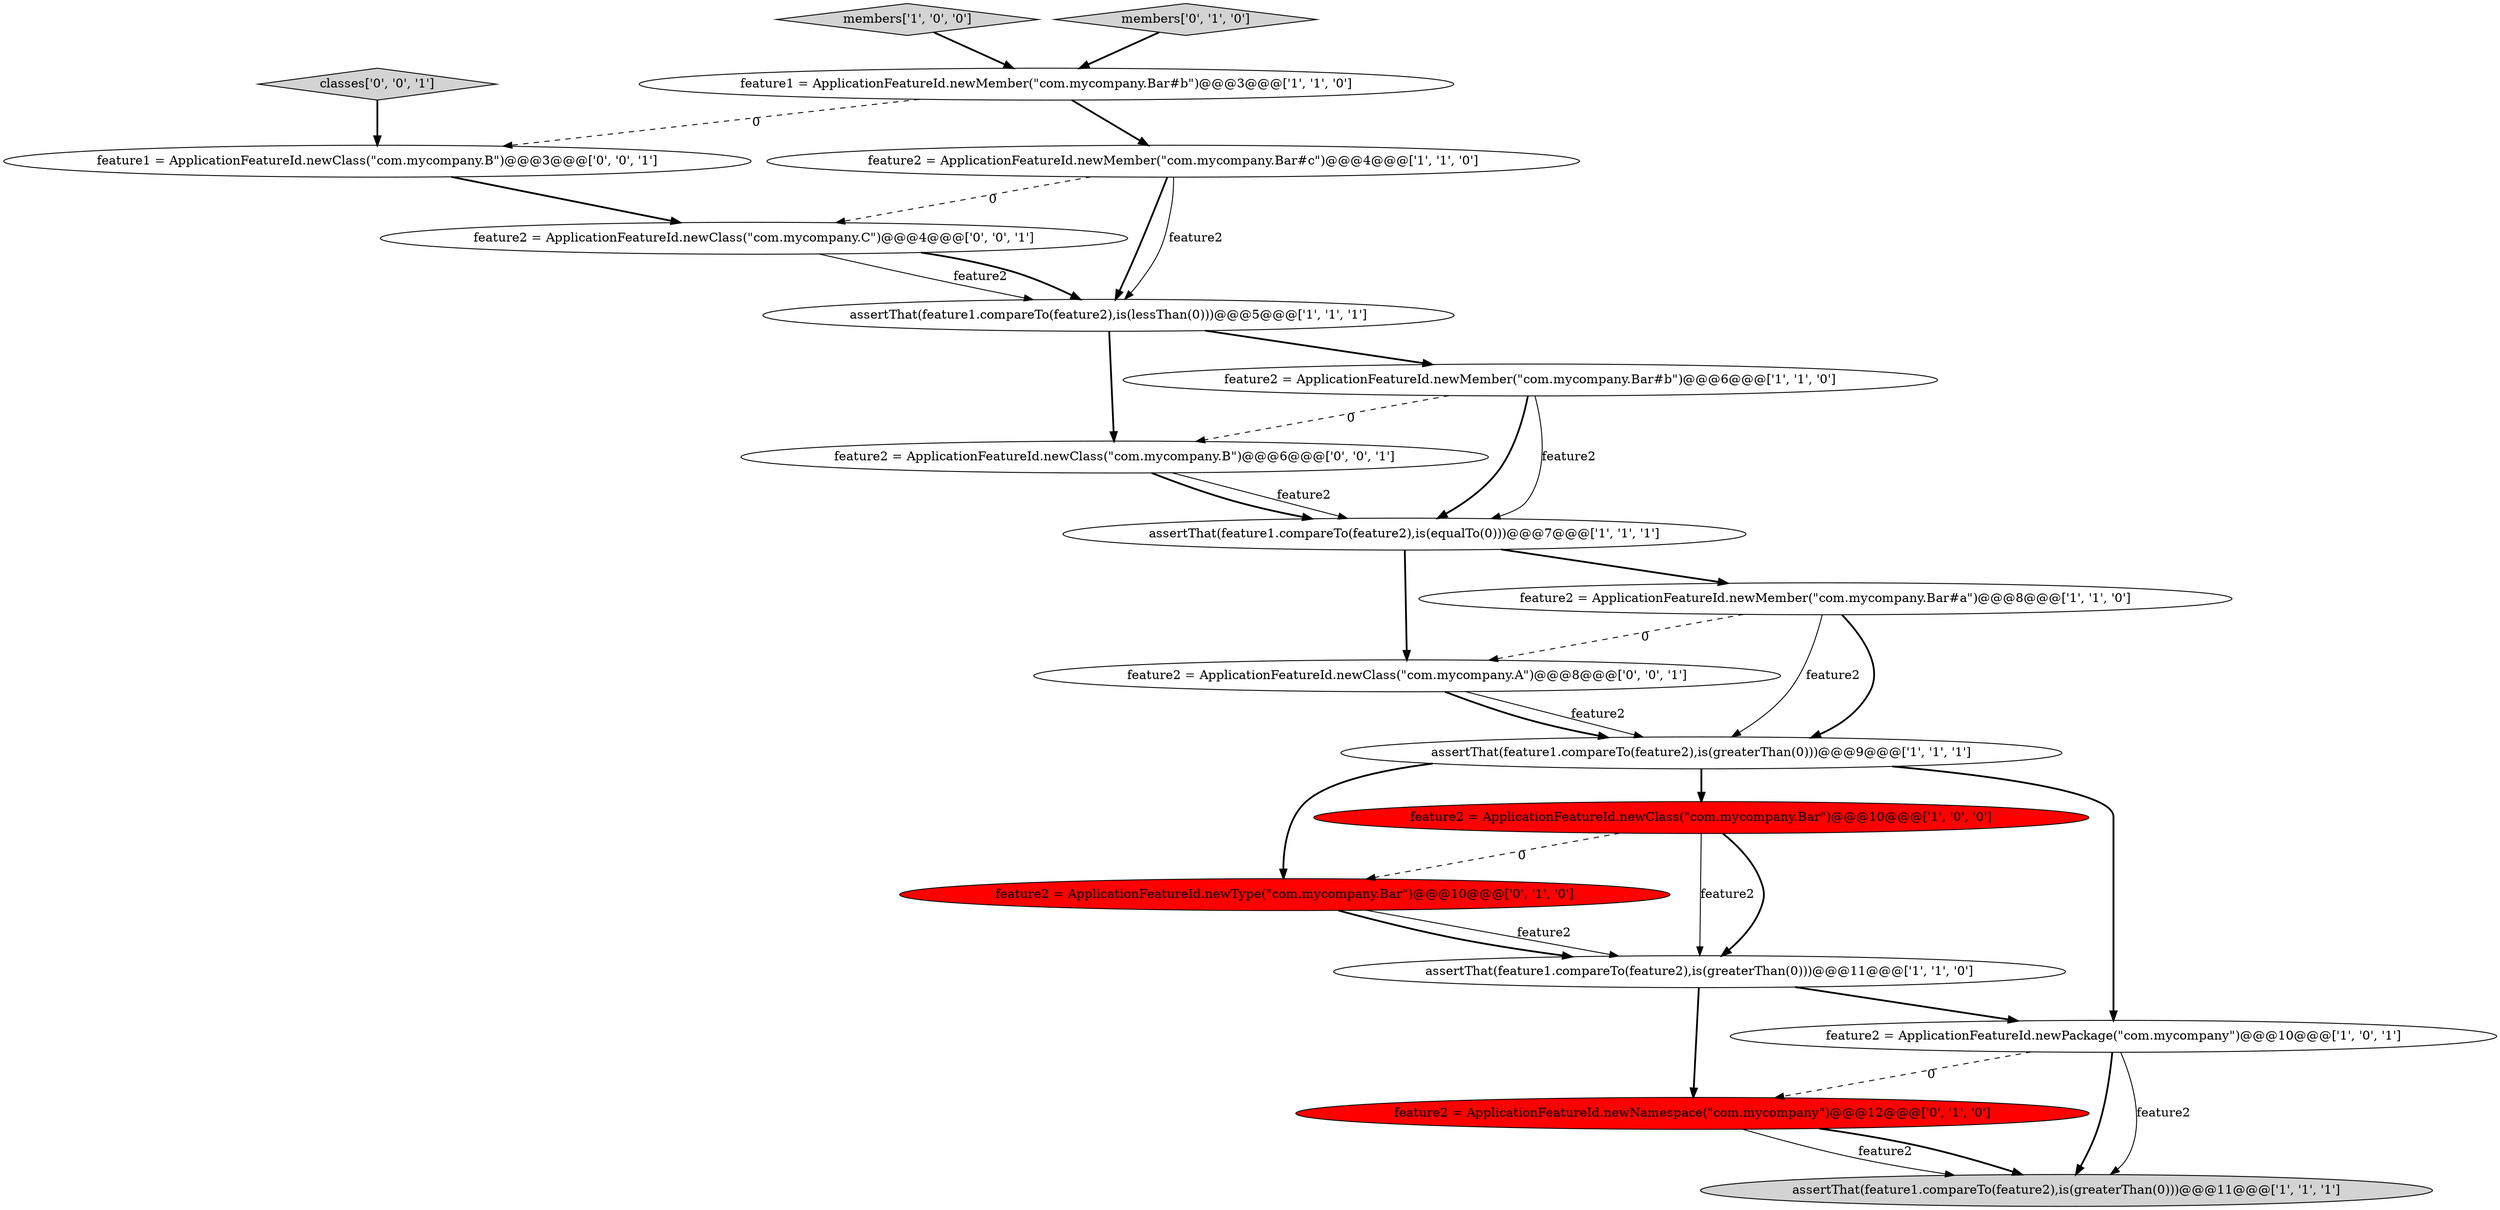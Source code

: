 digraph {
11 [style = filled, label = "members['1', '0', '0']", fillcolor = lightgray, shape = diamond image = "AAA0AAABBB1BBB"];
13 [style = filled, label = "feature2 = ApplicationFeatureId.newNamespace(\"com.mycompany\")@@@12@@@['0', '1', '0']", fillcolor = red, shape = ellipse image = "AAA1AAABBB2BBB"];
7 [style = filled, label = "assertThat(feature1.compareTo(feature2),is(greaterThan(0)))@@@9@@@['1', '1', '1']", fillcolor = white, shape = ellipse image = "AAA0AAABBB1BBB"];
16 [style = filled, label = "feature2 = ApplicationFeatureId.newClass(\"com.mycompany.A\")@@@8@@@['0', '0', '1']", fillcolor = white, shape = ellipse image = "AAA0AAABBB3BBB"];
6 [style = filled, label = "feature2 = ApplicationFeatureId.newPackage(\"com.mycompany\")@@@10@@@['1', '0', '1']", fillcolor = white, shape = ellipse image = "AAA0AAABBB1BBB"];
10 [style = filled, label = "assertThat(feature1.compareTo(feature2),is(greaterThan(0)))@@@11@@@['1', '1', '1']", fillcolor = lightgray, shape = ellipse image = "AAA0AAABBB1BBB"];
14 [style = filled, label = "feature2 = ApplicationFeatureId.newType(\"com.mycompany.Bar\")@@@10@@@['0', '1', '0']", fillcolor = red, shape = ellipse image = "AAA1AAABBB2BBB"];
15 [style = filled, label = "feature2 = ApplicationFeatureId.newClass(\"com.mycompany.B\")@@@6@@@['0', '0', '1']", fillcolor = white, shape = ellipse image = "AAA0AAABBB3BBB"];
8 [style = filled, label = "assertThat(feature1.compareTo(feature2),is(equalTo(0)))@@@7@@@['1', '1', '1']", fillcolor = white, shape = ellipse image = "AAA0AAABBB1BBB"];
1 [style = filled, label = "feature2 = ApplicationFeatureId.newMember(\"com.mycompany.Bar#c\")@@@4@@@['1', '1', '0']", fillcolor = white, shape = ellipse image = "AAA0AAABBB1BBB"];
0 [style = filled, label = "feature1 = ApplicationFeatureId.newMember(\"com.mycompany.Bar#b\")@@@3@@@['1', '1', '0']", fillcolor = white, shape = ellipse image = "AAA0AAABBB1BBB"];
4 [style = filled, label = "assertThat(feature1.compareTo(feature2),is(lessThan(0)))@@@5@@@['1', '1', '1']", fillcolor = white, shape = ellipse image = "AAA0AAABBB1BBB"];
2 [style = filled, label = "feature2 = ApplicationFeatureId.newMember(\"com.mycompany.Bar#b\")@@@6@@@['1', '1', '0']", fillcolor = white, shape = ellipse image = "AAA0AAABBB1BBB"];
17 [style = filled, label = "feature1 = ApplicationFeatureId.newClass(\"com.mycompany.B\")@@@3@@@['0', '0', '1']", fillcolor = white, shape = ellipse image = "AAA0AAABBB3BBB"];
9 [style = filled, label = "feature2 = ApplicationFeatureId.newClass(\"com.mycompany.Bar\")@@@10@@@['1', '0', '0']", fillcolor = red, shape = ellipse image = "AAA1AAABBB1BBB"];
3 [style = filled, label = "feature2 = ApplicationFeatureId.newMember(\"com.mycompany.Bar#a\")@@@8@@@['1', '1', '0']", fillcolor = white, shape = ellipse image = "AAA0AAABBB1BBB"];
19 [style = filled, label = "feature2 = ApplicationFeatureId.newClass(\"com.mycompany.C\")@@@4@@@['0', '0', '1']", fillcolor = white, shape = ellipse image = "AAA0AAABBB3BBB"];
18 [style = filled, label = "classes['0', '0', '1']", fillcolor = lightgray, shape = diamond image = "AAA0AAABBB3BBB"];
12 [style = filled, label = "members['0', '1', '0']", fillcolor = lightgray, shape = diamond image = "AAA0AAABBB2BBB"];
5 [style = filled, label = "assertThat(feature1.compareTo(feature2),is(greaterThan(0)))@@@11@@@['1', '1', '0']", fillcolor = white, shape = ellipse image = "AAA0AAABBB1BBB"];
13->10 [style = bold, label=""];
8->16 [style = bold, label=""];
1->4 [style = bold, label=""];
13->10 [style = solid, label="feature2"];
16->7 [style = solid, label="feature2"];
4->15 [style = bold, label=""];
8->3 [style = bold, label=""];
16->7 [style = bold, label=""];
1->19 [style = dashed, label="0"];
18->17 [style = bold, label=""];
15->8 [style = solid, label="feature2"];
1->4 [style = solid, label="feature2"];
4->2 [style = bold, label=""];
12->0 [style = bold, label=""];
0->17 [style = dashed, label="0"];
17->19 [style = bold, label=""];
7->14 [style = bold, label=""];
2->15 [style = dashed, label="0"];
19->4 [style = solid, label="feature2"];
7->9 [style = bold, label=""];
6->10 [style = solid, label="feature2"];
11->0 [style = bold, label=""];
9->14 [style = dashed, label="0"];
6->13 [style = dashed, label="0"];
5->6 [style = bold, label=""];
3->7 [style = bold, label=""];
0->1 [style = bold, label=""];
14->5 [style = solid, label="feature2"];
5->13 [style = bold, label=""];
6->10 [style = bold, label=""];
2->8 [style = solid, label="feature2"];
7->6 [style = bold, label=""];
9->5 [style = bold, label=""];
19->4 [style = bold, label=""];
9->5 [style = solid, label="feature2"];
3->7 [style = solid, label="feature2"];
15->8 [style = bold, label=""];
3->16 [style = dashed, label="0"];
2->8 [style = bold, label=""];
14->5 [style = bold, label=""];
}
